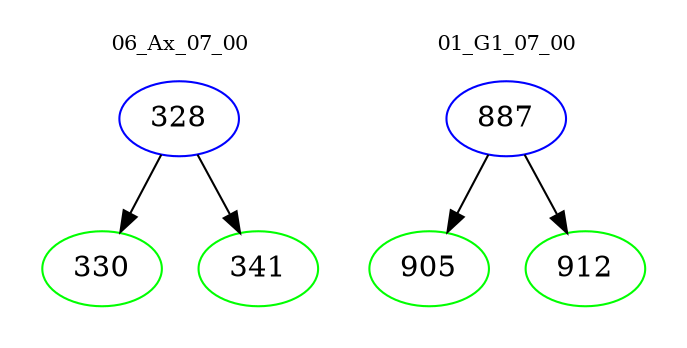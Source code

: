 digraph{
subgraph cluster_0 {
color = white
label = "06_Ax_07_00";
fontsize=10;
T0_328 [label="328", color="blue"]
T0_328 -> T0_330 [color="black"]
T0_330 [label="330", color="green"]
T0_328 -> T0_341 [color="black"]
T0_341 [label="341", color="green"]
}
subgraph cluster_1 {
color = white
label = "01_G1_07_00";
fontsize=10;
T1_887 [label="887", color="blue"]
T1_887 -> T1_905 [color="black"]
T1_905 [label="905", color="green"]
T1_887 -> T1_912 [color="black"]
T1_912 [label="912", color="green"]
}
}
